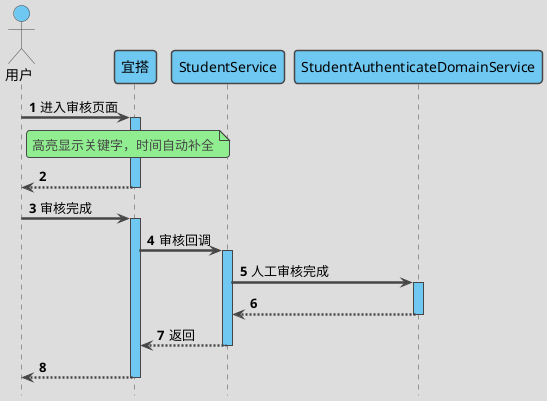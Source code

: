 @startuml
'https://plantuml.com/sequence-diagram

'隐藏脚注
hide footbox
autoActivate on

'使用 toy 主题
!theme toy

'编号
autonumber 1

'隐藏孤立的参与者
hide unlinked

'文字对齐，向左对齐
skinparam sequenceMessageAlign left

'箭头粗度
skinparam sequenceArrowThickness 2.5

' 皮肤
skinparam sequence {
    LifeLineBackgroundColor #6FC8F2
    ParticipantBackgroundColor #6FC8F2
    ParticipantFontColor black
    ActorBackgroundColor #6FC8F2
    ActorFontColor black
}

actor 用户 as actor
participant 宜搭 as yida
participant StudentService as StudentService
participant ImageRecognitionService as ImageRecognitionService
participant StudentAuthenticateDomainService as StudentAuthenticateDomainService
database StudentRepository as StudentRepository
participant AugeGateway as AugeGateway
participant UicGateway as UicGateway

actor -> yida : 进入审核页面
note right of actor
    高亮显示关键字，时间自动补全
end note
return

actor -> yida : 审核完成

yida -> StudentService : 审核回调

StudentService -> StudentAuthenticateDomainService : 人工审核完成
return

return 返回

return






@enduml